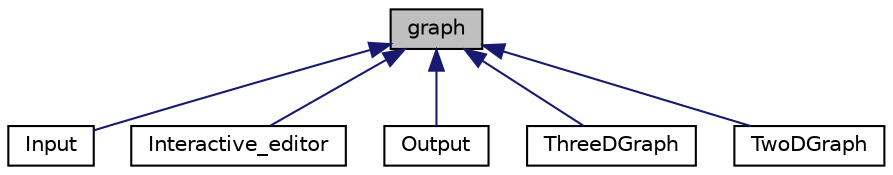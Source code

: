 digraph "graph"
{
  edge [fontname="Helvetica",fontsize="10",labelfontname="Helvetica",labelfontsize="10"];
  node [fontname="Helvetica",fontsize="10",shape=record];
  Node1 [label="graph",height=0.2,width=0.4,color="black", fillcolor="grey75", style="filled", fontcolor="black"];
  Node1 -> Node2 [dir="back",color="midnightblue",fontsize="10",style="solid"];
  Node2 [label="Input",height=0.2,width=0.4,color="black", fillcolor="white", style="filled",URL="$classInput.html",tooltip="Input class. "];
  Node1 -> Node3 [dir="back",color="midnightblue",fontsize="10",style="solid"];
  Node3 [label="Interactive_editor",height=0.2,width=0.4,color="black", fillcolor="white", style="filled",URL="$classInteractive__editor.html",tooltip="Editor class. "];
  Node1 -> Node4 [dir="back",color="midnightblue",fontsize="10",style="solid"];
  Node4 [label="Output",height=0.2,width=0.4,color="black", fillcolor="white", style="filled",URL="$classOutput.html",tooltip="Render and save class. "];
  Node1 -> Node5 [dir="back",color="midnightblue",fontsize="10",style="solid"];
  Node5 [label="ThreeDGraph",height=0.2,width=0.4,color="black", fillcolor="white", style="filled",URL="$classThreeDGraph.html",tooltip="3D behaviour class. "];
  Node1 -> Node6 [dir="back",color="midnightblue",fontsize="10",style="solid"];
  Node6 [label="TwoDGraph",height=0.2,width=0.4,color="black", fillcolor="white", style="filled",URL="$classTwoDGraph.html",tooltip="2D behaviour class. "];
}

